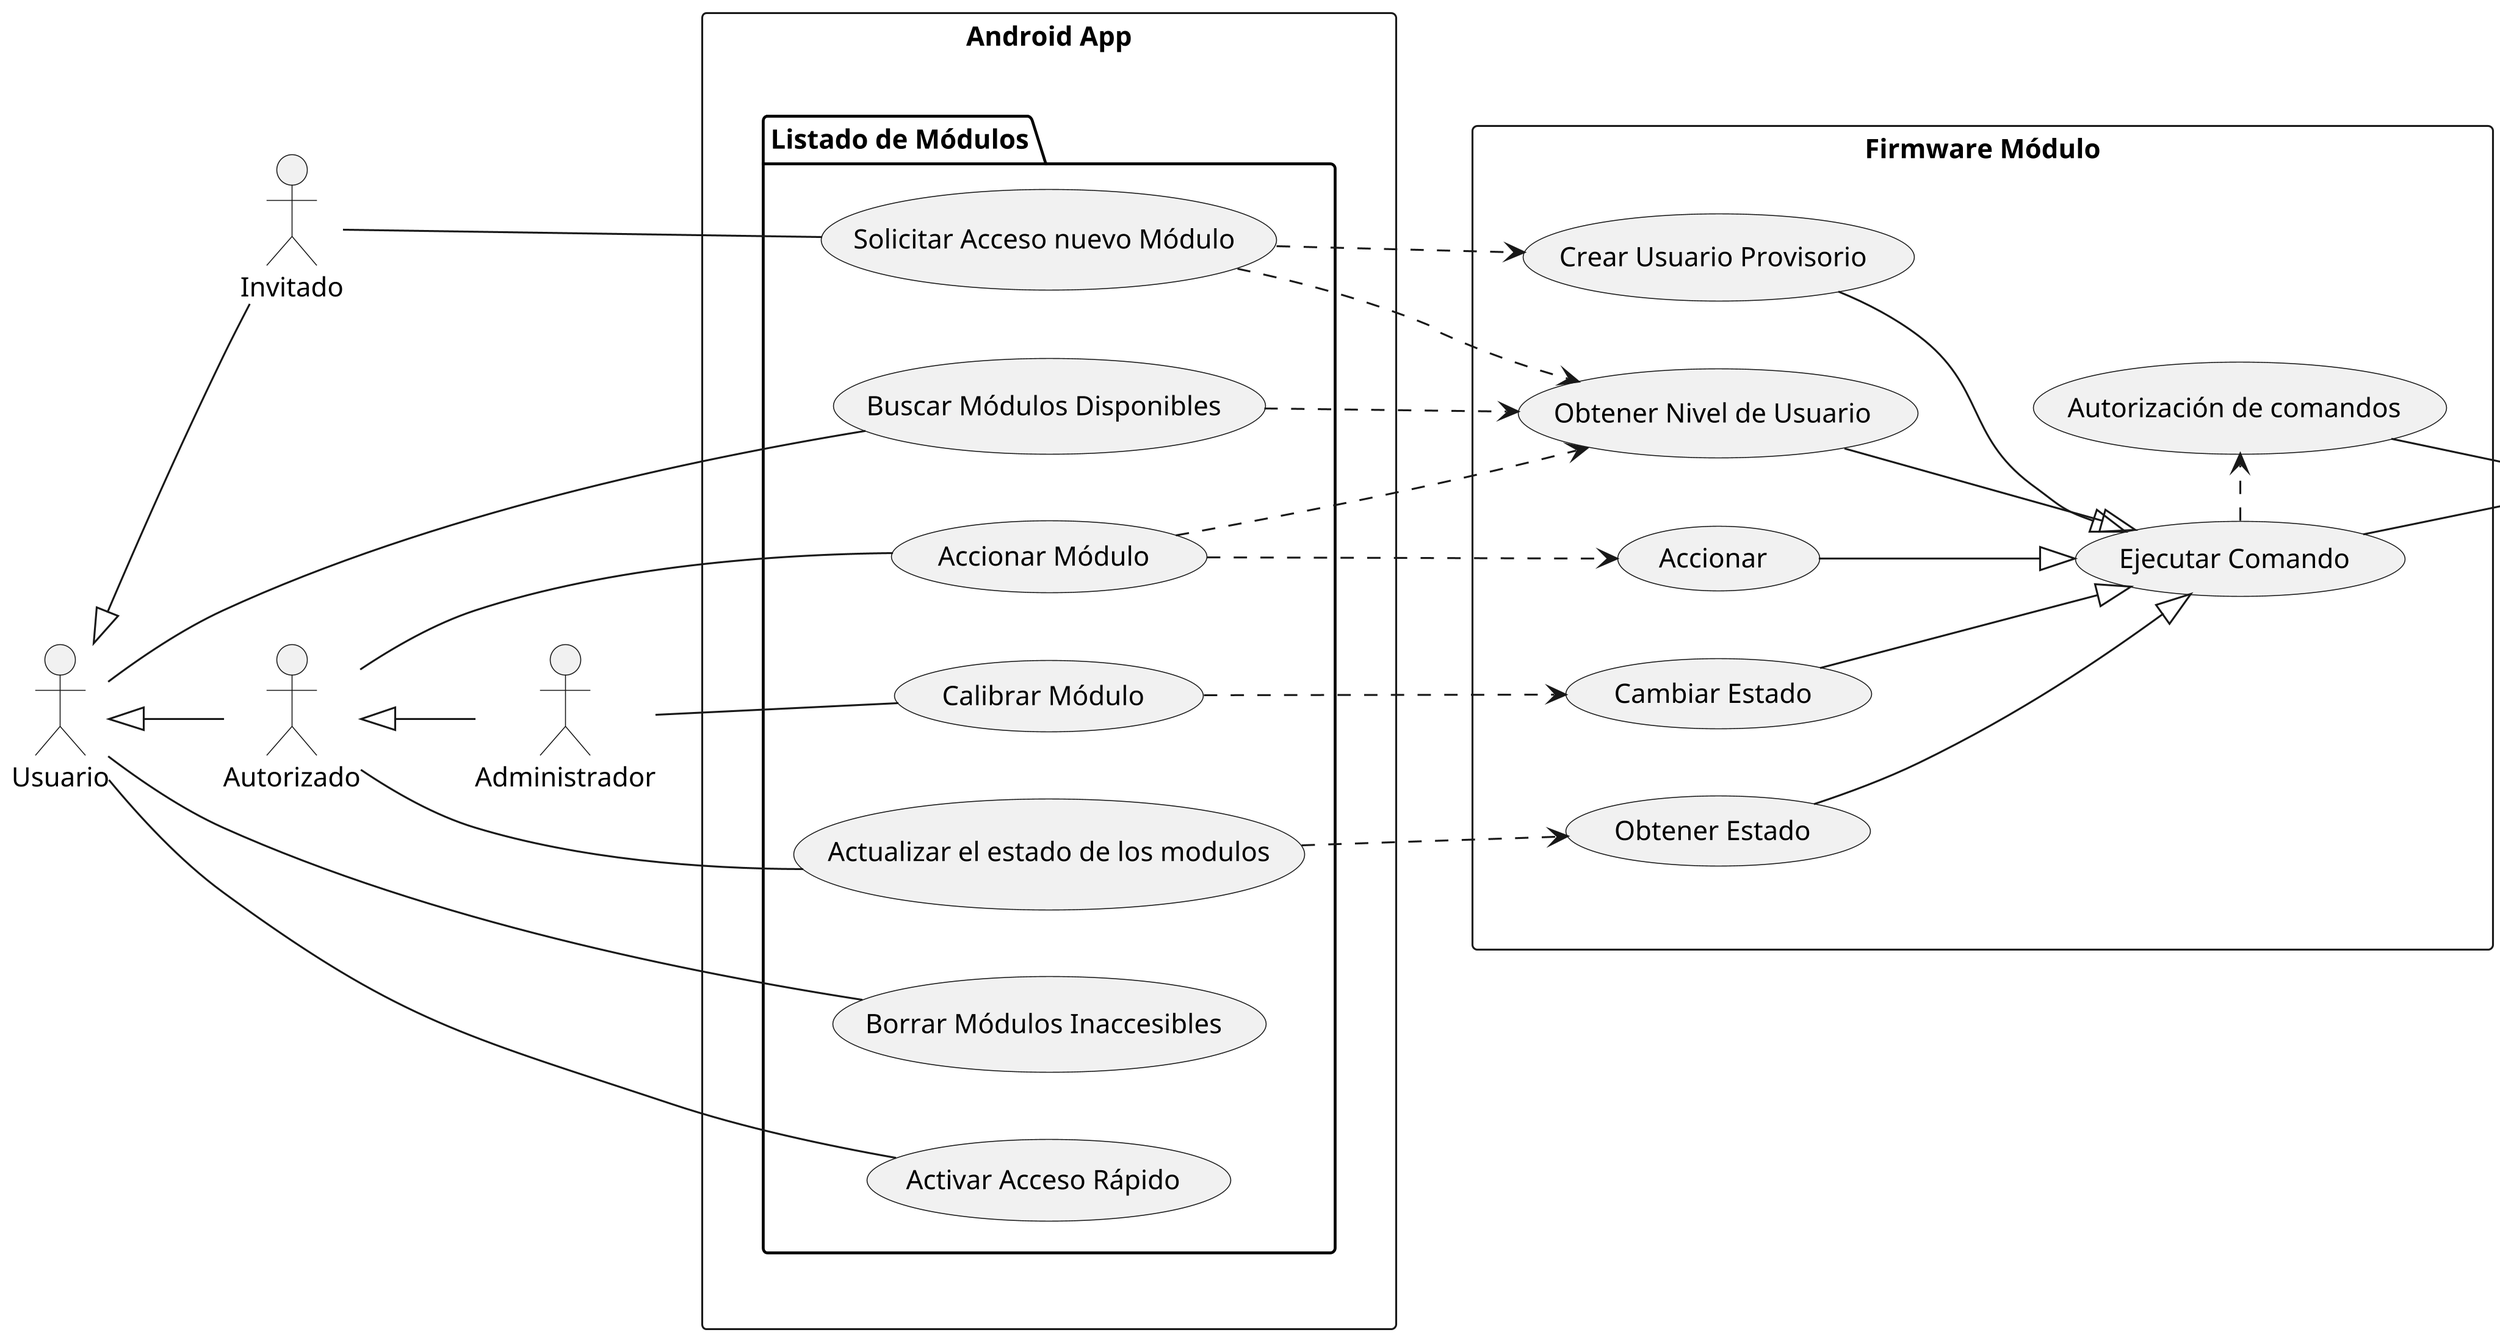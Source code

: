 @startuml USE_lista_modulos
skinparam dpi 300
left to right direction
actor "Usuario" as Usuario
actor "Autorizado" as UComun
actor "Invitado" as UInvitado
actor "Administrador" as UAdmin
rectangle "Android App" as AA{
  package "Listado de Módulos"{
    usecase "Buscar Módulos Disponibles" as UC1
    usecase "Borrar Módulos Inaccesibles" as UC2
    usecase "Actualizar el estado de los modulos" as UC3
    usecase "Solicitar Acceso nuevo Módulo" as UC4
    usecase "Activar Acceso Rápido" as UC5
    usecase "Accionar Módulo" as UC6
    usecase "Calibrar Módulo" as UC7
  }
  
}

rectangle "Firmware Módulo" as FM {
    usecase "Ejecutar Comando" as UCF1
    usecase "Accionar" as UCF2
    usecase "Obtener Nivel de Usuario" as UCF3
    usecase "Crear Usuario Provisorio" as UCF4
    usecase "Autorización de comandos" as UCF5
    usecase "Obtener Estado" as UCF6
    usecase "Cambiar Estado" as UCF7

}

actor "Módulo" as MOD

AA -[hidden]- FM

UCF1 -- MOD
UCF5 -- MOD

UCF1 .> UCF5
UCF2 --|> UCF1
UCF3 --|> UCF1
UCF4 --|> UCF1
UCF6 --|> UCF1
UCF7 --|> UCF1

UC6 .right.> UCF2
UC4 .right.> UCF4
UC4 .right.> UCF3
UC1 .right.> UCF3
UC3 .right.> UCF6
UC7 .right.> UCF7
UC6 .right.> UCF3

Usuario <|-- UComun
UComun <|-- UAdmin
Usuario <|-- UInvitado

Usuario -- UC1
Usuario -- UC2
UComun -- UC3
UAdmin -[hidden]- UC3
Usuario -- UC5

UInvitado -- UC4
UComun -- UC6
UAdmin -[hidden]- UC6
UAdmin -- UC7

@enduml
